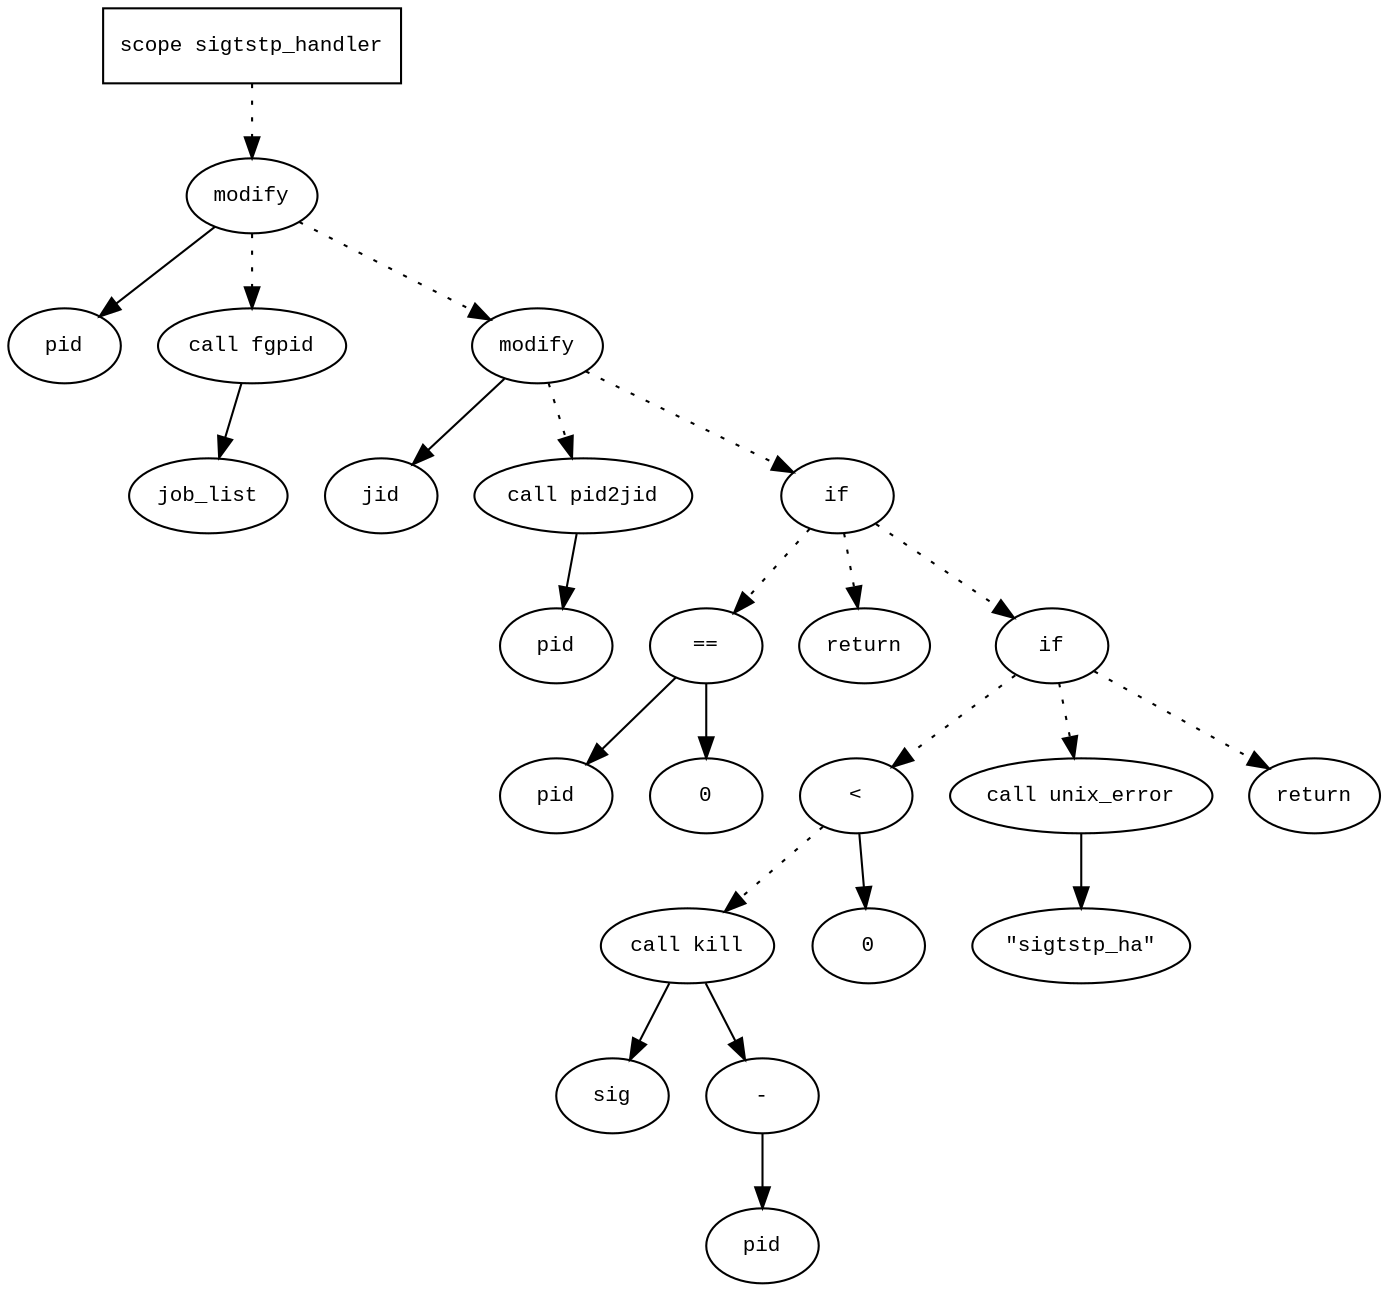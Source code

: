 digraph AST {
  graph [fontname="Times New Roman",fontsize=10];
  node  [fontname="Courier New",fontsize=10];
  edge  [fontname="Times New Roman",fontsize=10];

  node1 [label="scope sigtstp_handler",shape=box];
  node2 [label="modify",shape=ellipse];
  node3 [label="pid",shape=ellipse];
  node2 -> node3;
  node4 [label="call fgpid",shape=ellipse];
  node5 [label="job_list",shape=ellipse];
  node4 -> node5;
  node2 -> node4 [style=dotted];
  node1 -> node2 [style=dotted];
  node6 [label="modify",shape=ellipse];
  node7 [label="jid",shape=ellipse];
  node6 -> node7;
  node8 [label="call pid2jid",shape=ellipse];
  node9 [label="pid",shape=ellipse];
  node8 -> node9;
  node6 -> node8 [style=dotted];
  node2 -> node6 [style=dotted];
  node10 [label="if",shape=ellipse];
  node6 -> node10 [style=dotted];
  node11 [label="==",shape=ellipse];
  node12 [label="pid",shape=ellipse];
  node11 -> node12;
  node13 [label="0",shape=ellipse];
  node11 -> node13;
  node10 -> node11 [style=dotted];
  node14 [label="return",shape=ellipse];
  node10 -> node14 [style=dotted];
  node15 [label="if",shape=ellipse];
  node10 -> node15 [style=dotted];
  node16 [label="<",shape=ellipse];
  node17 [label="call kill",shape=ellipse];
  node18 [label="sig",shape=ellipse];
  node17 -> node18;
  node19 [label="-",shape=ellipse];
  node20 [label="pid",shape=ellipse];
  node19 -> node20;
  node17 -> node19;
  node16 -> node17 [style=dotted];
  node21 [label="0",shape=ellipse];
  node16 -> node21;
  node15 -> node16 [style=dotted];
  node22 [label="call unix_error",shape=ellipse];
  node23 [label="\"sigtstp_ha\"",shape=ellipse];
  node22 -> node23;
  node15 -> node22 [style=dotted];
  node24 [label="return",shape=ellipse];
  node15 -> node24 [style=dotted];
} 